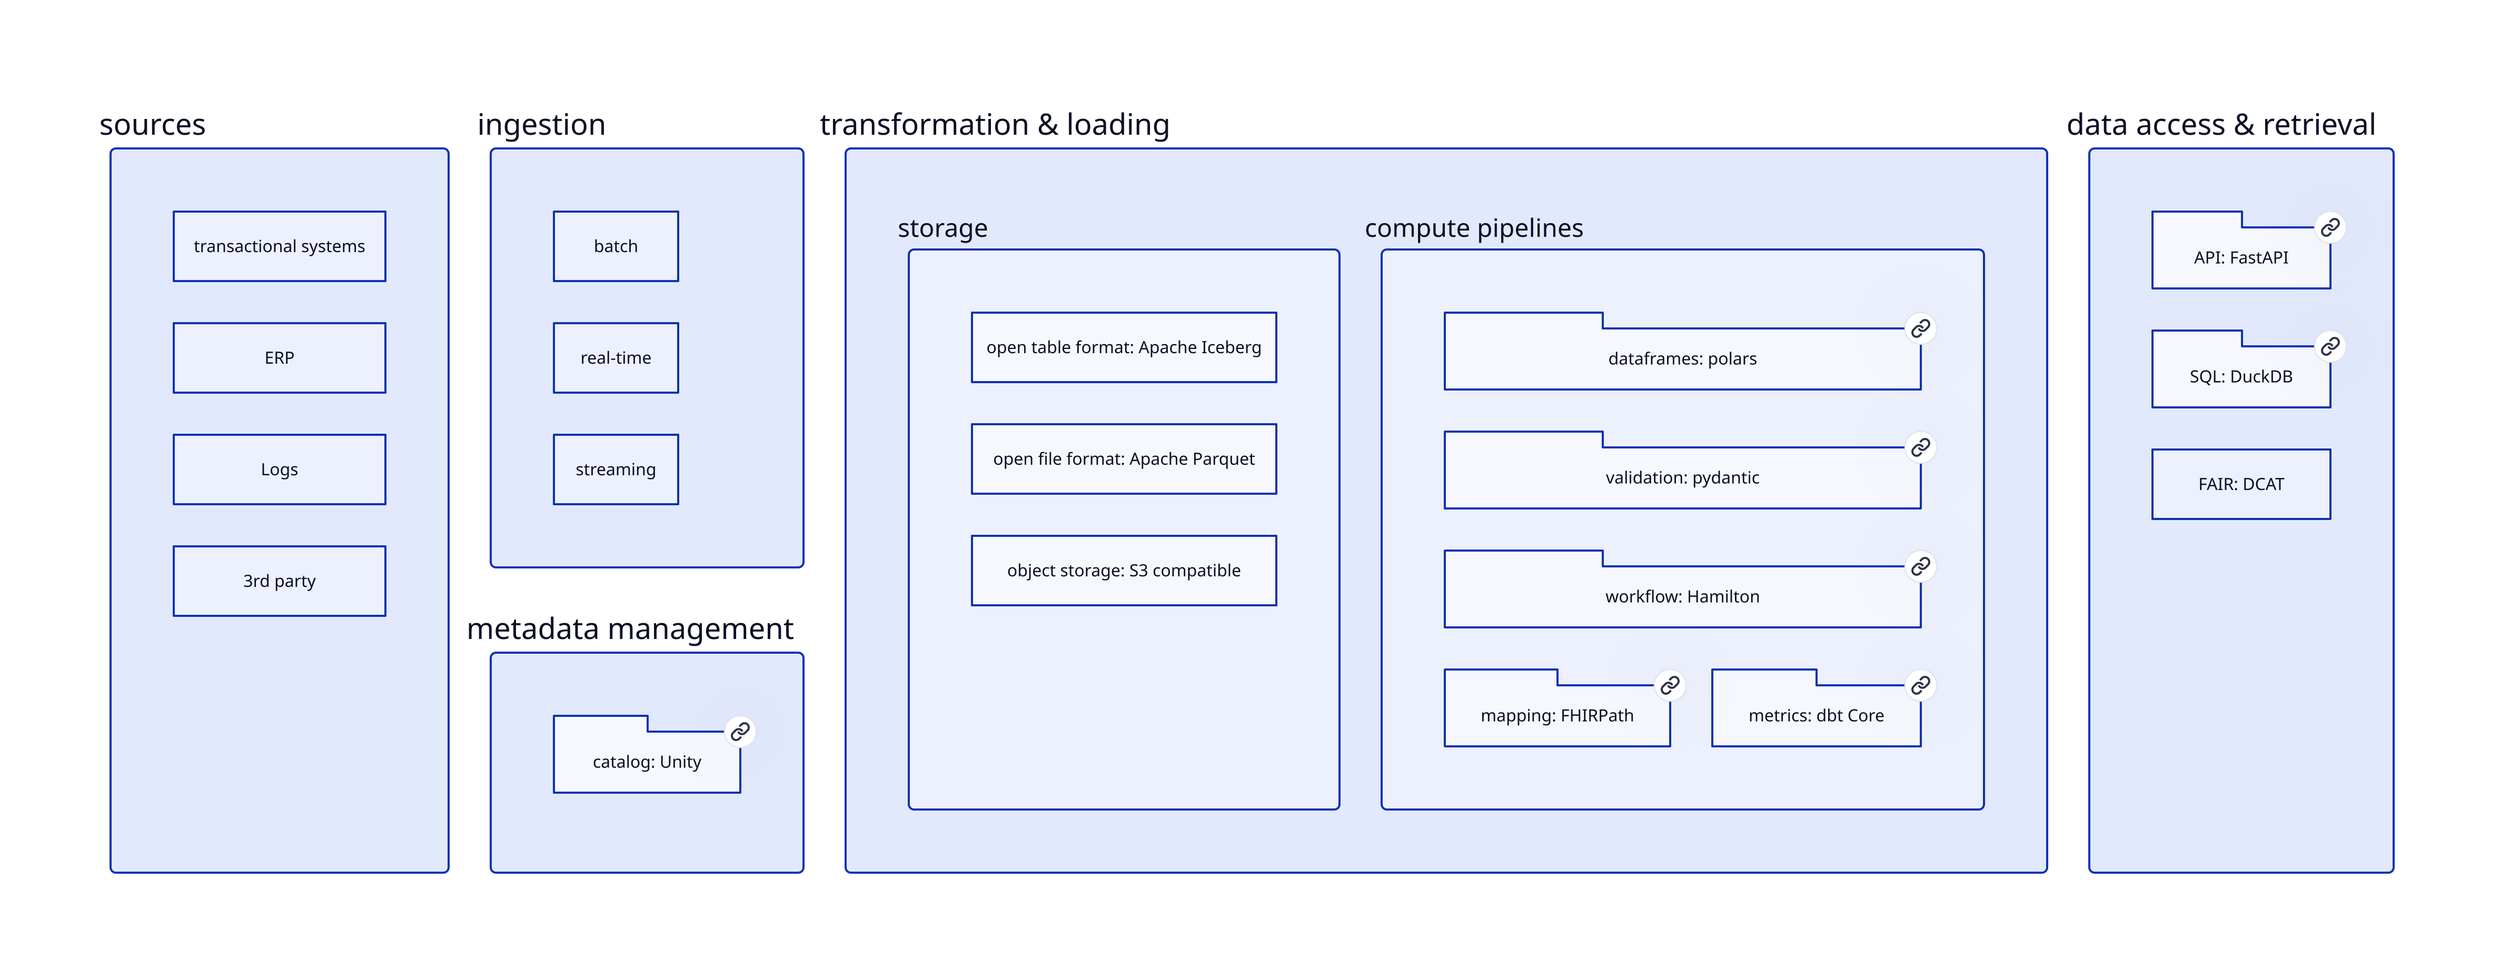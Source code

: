 classes: {
  layer: {
    label.near: outside-top-left
    style.border-radius: 5
  }
  component: {
    shape: package
  }
  zone: {
    shape: stored_data
  }
}

grid-columns: 4

sources: {
  class: layer
  grid-rows: 4
  transactional systems
  ERP
  Logs
  3rd party
}

ingestion: {
  class: layer
  grid-rows: 3
  batch
  real-time
  streaming
}

metadata management: {
  class: layer
  grid-columns: 2
  catalog\: Unity: {
    class: component
    link: https://docs.unitycatalog.io/
  }
}
transformation \& loading: {
  class: layer
  grid-columns: 2
  storage: {
    grid-rows: 3
    class: layer
    open table format\: Apache Iceberg
    open file format\: Apache Parquet
    object storage\: S3 compatible
  }
  compute pipelines: {
    grid-rows: 4
    class: layer

    dataframes\: polars: {
      class: component
      link: https://pola.rs/
    }
    validation\: pydantic: {
      class: component
      link: https://docs.pydantic.dev/latest/
    }
    workflow\: Hamilton: {
      class: component
      link: https://hamilton.dagworks.io/en/latest/
    }
    mapping\: FHIRPath: {
      class: component
      link: https://github.com/beda-software/FHIRPathMappingLanguage
    }
    metrics\: dbt Core: {
      class: component
      link: https://docs.getdbt.com/docs/core/installation-overview
    }
  }
}

data access \& retrieval: {
  class: layer
  grid-rows: 3
  API\: FastAPI: {
    class: component
    link: https://fastapi.tiangolo.com/
  }
  SQL\: DuckDB: {
    class: component
    link: https://duckdb.org/
  }
  FAIR\: DCAT
}
